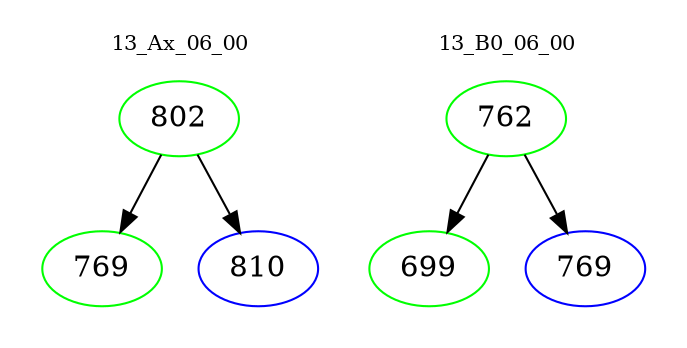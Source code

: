 digraph{
subgraph cluster_0 {
color = white
label = "13_Ax_06_00";
fontsize=10;
T0_802 [label="802", color="green"]
T0_802 -> T0_769 [color="black"]
T0_769 [label="769", color="green"]
T0_802 -> T0_810 [color="black"]
T0_810 [label="810", color="blue"]
}
subgraph cluster_1 {
color = white
label = "13_B0_06_00";
fontsize=10;
T1_762 [label="762", color="green"]
T1_762 -> T1_699 [color="black"]
T1_699 [label="699", color="green"]
T1_762 -> T1_769 [color="black"]
T1_769 [label="769", color="blue"]
}
}
